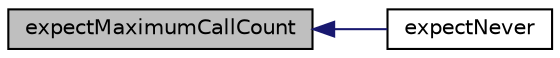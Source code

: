 digraph "expectMaximumCallCount"
{
  edge [fontname="Helvetica",fontsize="10",labelfontname="Helvetica",labelfontsize="10"];
  node [fontname="Helvetica",fontsize="10",shape=record];
  rankdir="LR";
  Node1 [label="expectMaximumCallCount",height=0.2,width=0.4,color="black", fillcolor="grey75", style="filled" fontcolor="black"];
  Node1 -> Node2 [dir="back",color="midnightblue",fontsize="10",style="solid",fontname="Helvetica"];
  Node2 [label="expectNever",height=0.2,width=0.4,color="black", fillcolor="white", style="filled",URL="$class_simple_mock.html#a2d88caedfcd445f3c48f3c9e925417d0"];
}
